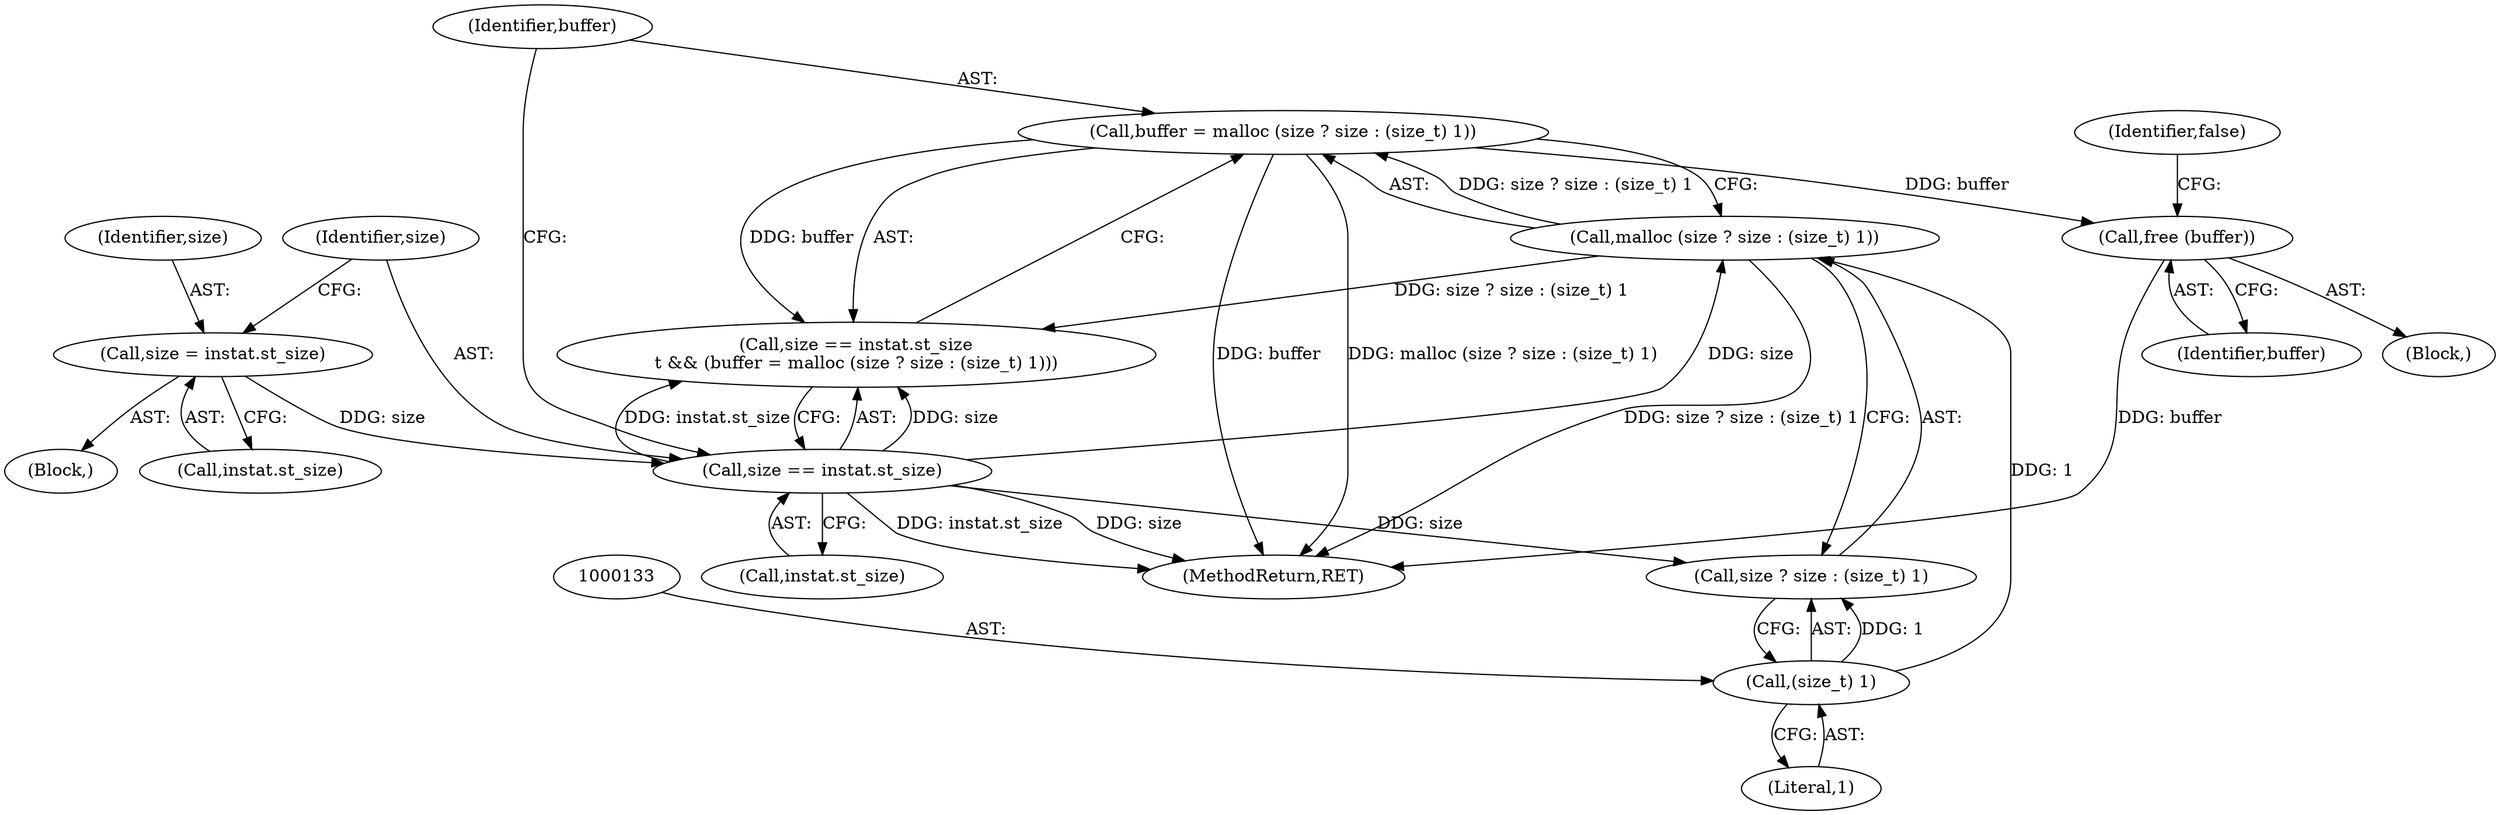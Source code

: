 digraph "0_savannah_dce4683cbbe107a95f1f0d45fabc304acfb5d71a@API" {
"1000182" [label="(Call,free (buffer))"];
"1000126" [label="(Call,buffer = malloc (size ? size : (size_t) 1))"];
"1000128" [label="(Call,malloc (size ? size : (size_t) 1))"];
"1000121" [label="(Call,size == instat.st_size)"];
"1000113" [label="(Call,size = instat.st_size)"];
"1000132" [label="(Call,(size_t) 1)"];
"1000115" [label="(Call,instat.st_size)"];
"1000183" [label="(Identifier,buffer)"];
"1000182" [label="(Call,free (buffer))"];
"1000179" [label="(Block,)"];
"1000129" [label="(Call,size ? size : (size_t) 1)"];
"1000134" [label="(Literal,1)"];
"1000126" [label="(Call,buffer = malloc (size ? size : (size_t) 1))"];
"1000132" [label="(Call,(size_t) 1)"];
"1000114" [label="(Identifier,size)"];
"1000127" [label="(Identifier,buffer)"];
"1000128" [label="(Call,malloc (size ? size : (size_t) 1))"];
"1000113" [label="(Call,size = instat.st_size)"];
"1000120" [label="(Call,size == instat.st_size\n\t && (buffer = malloc (size ? size : (size_t) 1)))"];
"1000122" [label="(Identifier,size)"];
"1000185" [label="(Identifier,false)"];
"1000106" [label="(Block,)"];
"1000121" [label="(Call,size == instat.st_size)"];
"1000123" [label="(Call,instat.st_size)"];
"1000195" [label="(MethodReturn,RET)"];
"1000182" -> "1000179"  [label="AST: "];
"1000182" -> "1000183"  [label="CFG: "];
"1000183" -> "1000182"  [label="AST: "];
"1000185" -> "1000182"  [label="CFG: "];
"1000182" -> "1000195"  [label="DDG: buffer"];
"1000126" -> "1000182"  [label="DDG: buffer"];
"1000126" -> "1000120"  [label="AST: "];
"1000126" -> "1000128"  [label="CFG: "];
"1000127" -> "1000126"  [label="AST: "];
"1000128" -> "1000126"  [label="AST: "];
"1000120" -> "1000126"  [label="CFG: "];
"1000126" -> "1000195"  [label="DDG: buffer"];
"1000126" -> "1000195"  [label="DDG: malloc (size ? size : (size_t) 1)"];
"1000126" -> "1000120"  [label="DDG: buffer"];
"1000128" -> "1000126"  [label="DDG: size ? size : (size_t) 1"];
"1000128" -> "1000129"  [label="CFG: "];
"1000129" -> "1000128"  [label="AST: "];
"1000128" -> "1000195"  [label="DDG: size ? size : (size_t) 1"];
"1000128" -> "1000120"  [label="DDG: size ? size : (size_t) 1"];
"1000121" -> "1000128"  [label="DDG: size"];
"1000132" -> "1000128"  [label="DDG: 1"];
"1000121" -> "1000120"  [label="AST: "];
"1000121" -> "1000123"  [label="CFG: "];
"1000122" -> "1000121"  [label="AST: "];
"1000123" -> "1000121"  [label="AST: "];
"1000127" -> "1000121"  [label="CFG: "];
"1000120" -> "1000121"  [label="CFG: "];
"1000121" -> "1000195"  [label="DDG: size"];
"1000121" -> "1000195"  [label="DDG: instat.st_size"];
"1000121" -> "1000120"  [label="DDG: size"];
"1000121" -> "1000120"  [label="DDG: instat.st_size"];
"1000113" -> "1000121"  [label="DDG: size"];
"1000121" -> "1000129"  [label="DDG: size"];
"1000113" -> "1000106"  [label="AST: "];
"1000113" -> "1000115"  [label="CFG: "];
"1000114" -> "1000113"  [label="AST: "];
"1000115" -> "1000113"  [label="AST: "];
"1000122" -> "1000113"  [label="CFG: "];
"1000132" -> "1000129"  [label="AST: "];
"1000132" -> "1000134"  [label="CFG: "];
"1000133" -> "1000132"  [label="AST: "];
"1000134" -> "1000132"  [label="AST: "];
"1000129" -> "1000132"  [label="CFG: "];
"1000132" -> "1000129"  [label="DDG: 1"];
}
